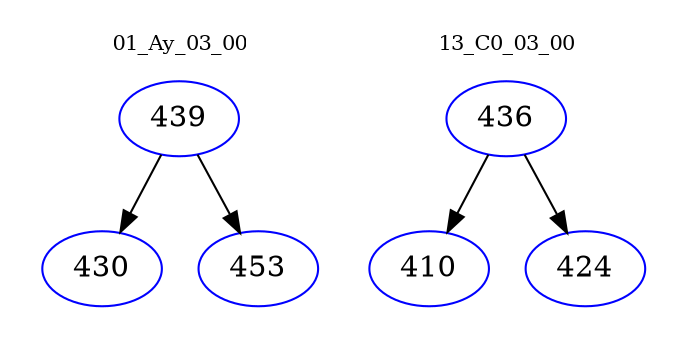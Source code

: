 digraph{
subgraph cluster_0 {
color = white
label = "01_Ay_03_00";
fontsize=10;
T0_439 [label="439", color="blue"]
T0_439 -> T0_430 [color="black"]
T0_430 [label="430", color="blue"]
T0_439 -> T0_453 [color="black"]
T0_453 [label="453", color="blue"]
}
subgraph cluster_1 {
color = white
label = "13_C0_03_00";
fontsize=10;
T1_436 [label="436", color="blue"]
T1_436 -> T1_410 [color="black"]
T1_410 [label="410", color="blue"]
T1_436 -> T1_424 [color="black"]
T1_424 [label="424", color="blue"]
}
}
